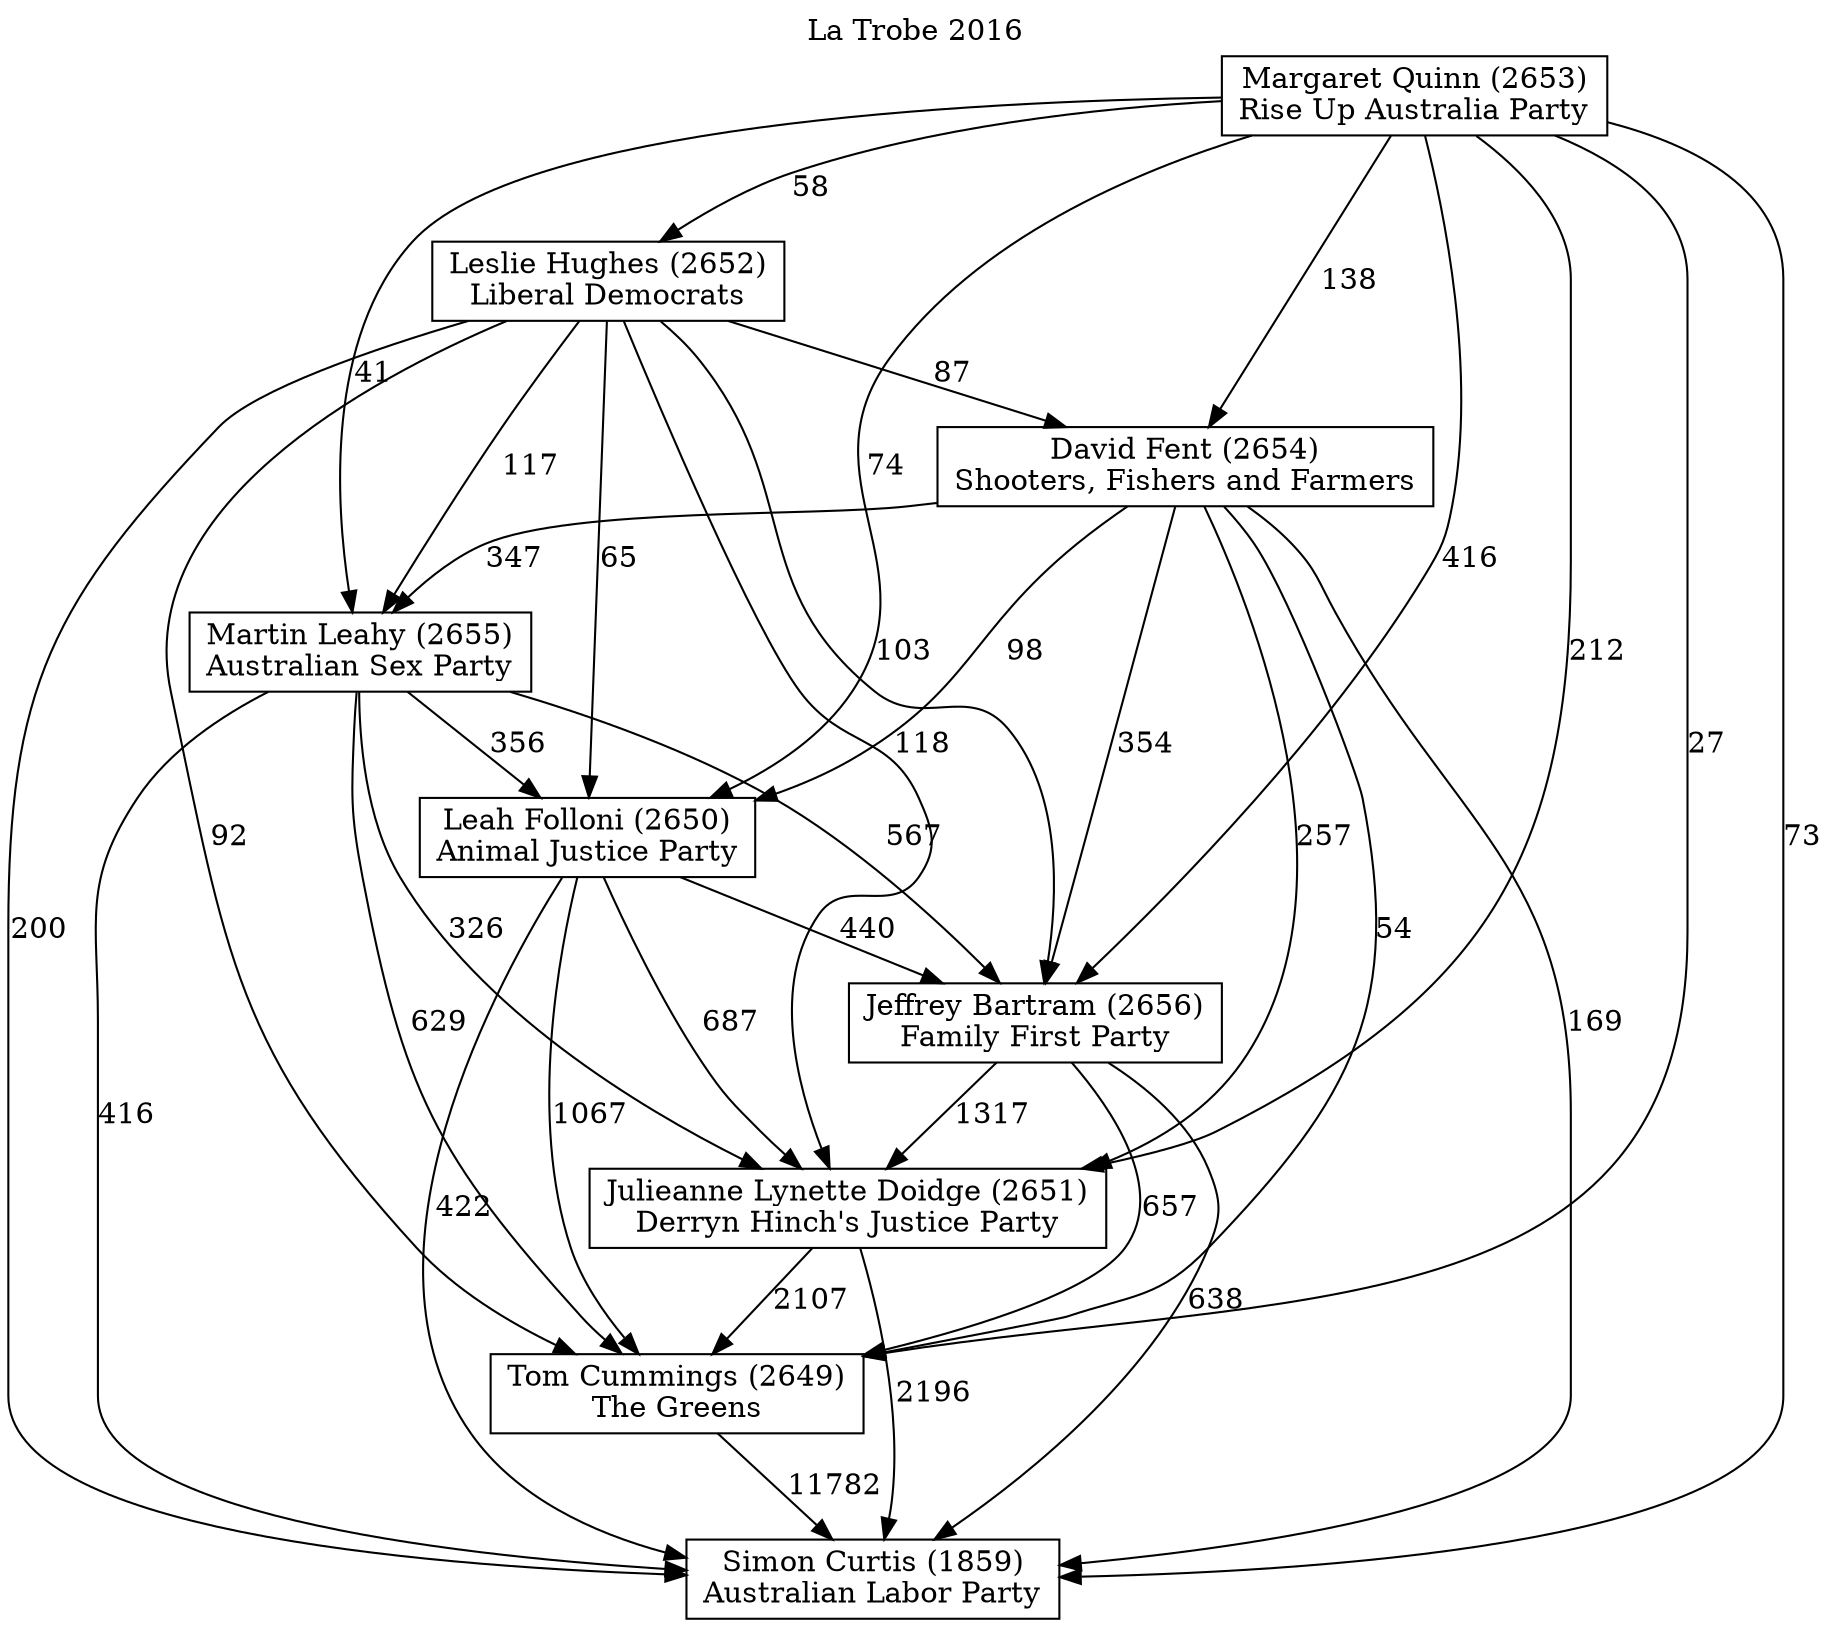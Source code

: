 // House preference flow
digraph "Simon Curtis (1859)_La Trobe_2016" {
	graph [label="La Trobe 2016" labelloc=t mclimit=10]
	node [shape=box]
	"Simon Curtis (1859)" [label="Simon Curtis (1859)
Australian Labor Party"]
	"Tom Cummings (2649)" [label="Tom Cummings (2649)
The Greens"]
	"Julieanne Lynette Doidge (2651)" [label="Julieanne Lynette Doidge (2651)
Derryn Hinch's Justice Party"]
	"Jeffrey Bartram (2656)" [label="Jeffrey Bartram (2656)
Family First Party"]
	"Leah Folloni (2650)" [label="Leah Folloni (2650)
Animal Justice Party"]
	"Martin Leahy (2655)" [label="Martin Leahy (2655)
Australian Sex Party"]
	"David Fent (2654)" [label="David Fent (2654)
Shooters, Fishers and Farmers"]
	"Leslie Hughes (2652)" [label="Leslie Hughes (2652)
Liberal Democrats"]
	"Margaret Quinn (2653)" [label="Margaret Quinn (2653)
Rise Up Australia Party"]
	"Tom Cummings (2649)" -> "Simon Curtis (1859)" [label=11782]
	"Julieanne Lynette Doidge (2651)" -> "Tom Cummings (2649)" [label=2107]
	"Jeffrey Bartram (2656)" -> "Julieanne Lynette Doidge (2651)" [label=1317]
	"Leah Folloni (2650)" -> "Jeffrey Bartram (2656)" [label=440]
	"Martin Leahy (2655)" -> "Leah Folloni (2650)" [label=356]
	"David Fent (2654)" -> "Martin Leahy (2655)" [label=347]
	"Leslie Hughes (2652)" -> "David Fent (2654)" [label=87]
	"Margaret Quinn (2653)" -> "Leslie Hughes (2652)" [label=58]
	"Julieanne Lynette Doidge (2651)" -> "Simon Curtis (1859)" [label=2196]
	"Jeffrey Bartram (2656)" -> "Simon Curtis (1859)" [label=638]
	"Leah Folloni (2650)" -> "Simon Curtis (1859)" [label=422]
	"Martin Leahy (2655)" -> "Simon Curtis (1859)" [label=416]
	"David Fent (2654)" -> "Simon Curtis (1859)" [label=169]
	"Leslie Hughes (2652)" -> "Simon Curtis (1859)" [label=200]
	"Margaret Quinn (2653)" -> "Simon Curtis (1859)" [label=73]
	"Margaret Quinn (2653)" -> "David Fent (2654)" [label=138]
	"Leslie Hughes (2652)" -> "Martin Leahy (2655)" [label=117]
	"Margaret Quinn (2653)" -> "Martin Leahy (2655)" [label=41]
	"David Fent (2654)" -> "Leah Folloni (2650)" [label=98]
	"Leslie Hughes (2652)" -> "Leah Folloni (2650)" [label=65]
	"Margaret Quinn (2653)" -> "Leah Folloni (2650)" [label=74]
	"Martin Leahy (2655)" -> "Jeffrey Bartram (2656)" [label=567]
	"David Fent (2654)" -> "Jeffrey Bartram (2656)" [label=354]
	"Leslie Hughes (2652)" -> "Jeffrey Bartram (2656)" [label=103]
	"Margaret Quinn (2653)" -> "Jeffrey Bartram (2656)" [label=416]
	"Leah Folloni (2650)" -> "Julieanne Lynette Doidge (2651)" [label=687]
	"Martin Leahy (2655)" -> "Julieanne Lynette Doidge (2651)" [label=326]
	"David Fent (2654)" -> "Julieanne Lynette Doidge (2651)" [label=257]
	"Leslie Hughes (2652)" -> "Julieanne Lynette Doidge (2651)" [label=118]
	"Margaret Quinn (2653)" -> "Julieanne Lynette Doidge (2651)" [label=212]
	"Jeffrey Bartram (2656)" -> "Tom Cummings (2649)" [label=657]
	"Leah Folloni (2650)" -> "Tom Cummings (2649)" [label=1067]
	"Martin Leahy (2655)" -> "Tom Cummings (2649)" [label=629]
	"David Fent (2654)" -> "Tom Cummings (2649)" [label=54]
	"Leslie Hughes (2652)" -> "Tom Cummings (2649)" [label=92]
	"Margaret Quinn (2653)" -> "Tom Cummings (2649)" [label=27]
}
